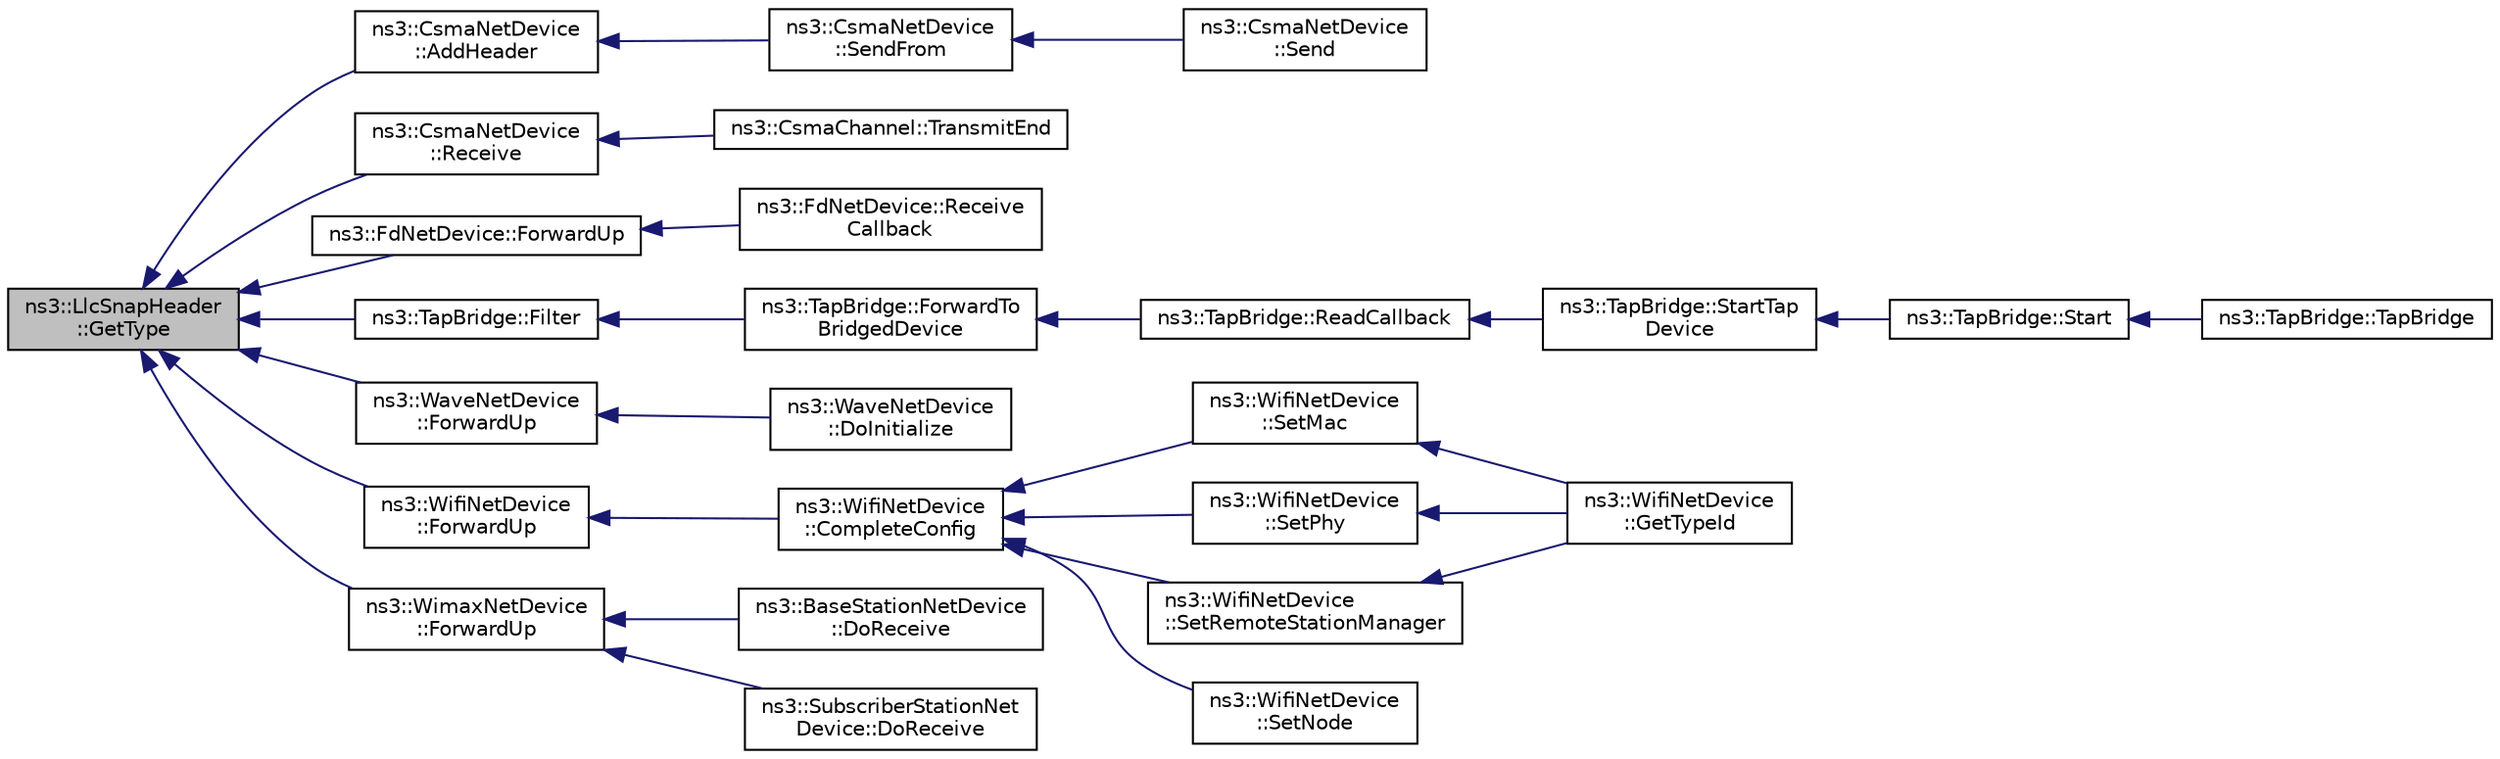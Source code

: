 digraph "ns3::LlcSnapHeader::GetType"
{
  edge [fontname="Helvetica",fontsize="10",labelfontname="Helvetica",labelfontsize="10"];
  node [fontname="Helvetica",fontsize="10",shape=record];
  rankdir="LR";
  Node1 [label="ns3::LlcSnapHeader\l::GetType",height=0.2,width=0.4,color="black", fillcolor="grey75", style="filled", fontcolor="black"];
  Node1 -> Node2 [dir="back",color="midnightblue",fontsize="10",style="solid"];
  Node2 [label="ns3::CsmaNetDevice\l::AddHeader",height=0.2,width=0.4,color="black", fillcolor="white", style="filled",URL="$d4/df2/classns3_1_1CsmaNetDevice.html#a736bf6ce5851ace677f8fc693a92855c"];
  Node2 -> Node3 [dir="back",color="midnightblue",fontsize="10",style="solid"];
  Node3 [label="ns3::CsmaNetDevice\l::SendFrom",height=0.2,width=0.4,color="black", fillcolor="white", style="filled",URL="$d4/df2/classns3_1_1CsmaNetDevice.html#ad7cb5da0e3fb59bd1670c8fa0af4b775"];
  Node3 -> Node4 [dir="back",color="midnightblue",fontsize="10",style="solid"];
  Node4 [label="ns3::CsmaNetDevice\l::Send",height=0.2,width=0.4,color="black", fillcolor="white", style="filled",URL="$d4/df2/classns3_1_1CsmaNetDevice.html#a6d3d0c60f8a2d60fbe006248bb6b119d"];
  Node1 -> Node5 [dir="back",color="midnightblue",fontsize="10",style="solid"];
  Node5 [label="ns3::CsmaNetDevice\l::Receive",height=0.2,width=0.4,color="black", fillcolor="white", style="filled",URL="$d4/df2/classns3_1_1CsmaNetDevice.html#a640e48cd26f676994e0d76b5f34a5367"];
  Node5 -> Node6 [dir="back",color="midnightblue",fontsize="10",style="solid"];
  Node6 [label="ns3::CsmaChannel::TransmitEnd",height=0.2,width=0.4,color="black", fillcolor="white", style="filled",URL="$de/d86/classns3_1_1CsmaChannel.html#a720272c5f63d9bdd32d7ca43925ee6d2",tooltip="Indicates that the net device has finished transmitting the packet over the channel. "];
  Node1 -> Node7 [dir="back",color="midnightblue",fontsize="10",style="solid"];
  Node7 [label="ns3::FdNetDevice::ForwardUp",height=0.2,width=0.4,color="black", fillcolor="white", style="filled",URL="$d1/d50/classns3_1_1FdNetDevice.html#a7fd80498ff2e6f9fd91f0f5db3c5dbd5"];
  Node7 -> Node8 [dir="back",color="midnightblue",fontsize="10",style="solid"];
  Node8 [label="ns3::FdNetDevice::Receive\lCallback",height=0.2,width=0.4,color="black", fillcolor="white", style="filled",URL="$d1/d50/classns3_1_1FdNetDevice.html#a65d669a9883c299c5527bbe0b9f33aef"];
  Node1 -> Node9 [dir="back",color="midnightblue",fontsize="10",style="solid"];
  Node9 [label="ns3::TapBridge::Filter",height=0.2,width=0.4,color="black", fillcolor="white", style="filled",URL="$d3/d97/classns3_1_1TapBridge.html#aa141455ff96593217dcffd47d7bc48d0"];
  Node9 -> Node10 [dir="back",color="midnightblue",fontsize="10",style="solid"];
  Node10 [label="ns3::TapBridge::ForwardTo\lBridgedDevice",height=0.2,width=0.4,color="black", fillcolor="white", style="filled",URL="$d3/d97/classns3_1_1TapBridge.html#ab4390af3653278cc4ea265d3c7f4de15"];
  Node10 -> Node11 [dir="back",color="midnightblue",fontsize="10",style="solid"];
  Node11 [label="ns3::TapBridge::ReadCallback",height=0.2,width=0.4,color="black", fillcolor="white", style="filled",URL="$d3/d97/classns3_1_1TapBridge.html#a8cf7414db717096f2b3a2a0e7026ed8f"];
  Node11 -> Node12 [dir="back",color="midnightblue",fontsize="10",style="solid"];
  Node12 [label="ns3::TapBridge::StartTap\lDevice",height=0.2,width=0.4,color="black", fillcolor="white", style="filled",URL="$d3/d97/classns3_1_1TapBridge.html#a15e7ac0069167eb1e1d63b3cefe86002"];
  Node12 -> Node13 [dir="back",color="midnightblue",fontsize="10",style="solid"];
  Node13 [label="ns3::TapBridge::Start",height=0.2,width=0.4,color="black", fillcolor="white", style="filled",URL="$d3/d97/classns3_1_1TapBridge.html#a729662b8454d1c8202add94ebf389bb9",tooltip="Set a start time for the device. "];
  Node13 -> Node14 [dir="back",color="midnightblue",fontsize="10",style="solid"];
  Node14 [label="ns3::TapBridge::TapBridge",height=0.2,width=0.4,color="black", fillcolor="white", style="filled",URL="$d3/d97/classns3_1_1TapBridge.html#a59285065e82d8ba63306846fc4082f4b"];
  Node1 -> Node15 [dir="back",color="midnightblue",fontsize="10",style="solid"];
  Node15 [label="ns3::WaveNetDevice\l::ForwardUp",height=0.2,width=0.4,color="black", fillcolor="white", style="filled",URL="$d4/d1c/classns3_1_1WaveNetDevice.html#aa6dacd06c56a1796db12966008605edb"];
  Node15 -> Node16 [dir="back",color="midnightblue",fontsize="10",style="solid"];
  Node16 [label="ns3::WaveNetDevice\l::DoInitialize",height=0.2,width=0.4,color="black", fillcolor="white", style="filled",URL="$d4/d1c/classns3_1_1WaveNetDevice.html#af81a8cce97f26cfc0bfdad5e13fe4777"];
  Node1 -> Node17 [dir="back",color="midnightblue",fontsize="10",style="solid"];
  Node17 [label="ns3::WifiNetDevice\l::ForwardUp",height=0.2,width=0.4,color="black", fillcolor="white", style="filled",URL="$df/d58/classns3_1_1WifiNetDevice.html#a6a7b95ac786df55392a0e8dc624b75bf"];
  Node17 -> Node18 [dir="back",color="midnightblue",fontsize="10",style="solid"];
  Node18 [label="ns3::WifiNetDevice\l::CompleteConfig",height=0.2,width=0.4,color="black", fillcolor="white", style="filled",URL="$df/d58/classns3_1_1WifiNetDevice.html#a8cb2f1a2be048d6a5384f688934463e5"];
  Node18 -> Node19 [dir="back",color="midnightblue",fontsize="10",style="solid"];
  Node19 [label="ns3::WifiNetDevice\l::SetMac",height=0.2,width=0.4,color="black", fillcolor="white", style="filled",URL="$df/d58/classns3_1_1WifiNetDevice.html#aabe7ae9cc468ac1702ee1abea1294828"];
  Node19 -> Node20 [dir="back",color="midnightblue",fontsize="10",style="solid"];
  Node20 [label="ns3::WifiNetDevice\l::GetTypeId",height=0.2,width=0.4,color="black", fillcolor="white", style="filled",URL="$df/d58/classns3_1_1WifiNetDevice.html#a94194d4a4f27318dd13627ab9d8a2bce",tooltip="Get the type ID. "];
  Node18 -> Node21 [dir="back",color="midnightblue",fontsize="10",style="solid"];
  Node21 [label="ns3::WifiNetDevice\l::SetPhy",height=0.2,width=0.4,color="black", fillcolor="white", style="filled",URL="$df/d58/classns3_1_1WifiNetDevice.html#a8bce2115a297537267a08769234da342"];
  Node21 -> Node20 [dir="back",color="midnightblue",fontsize="10",style="solid"];
  Node18 -> Node22 [dir="back",color="midnightblue",fontsize="10",style="solid"];
  Node22 [label="ns3::WifiNetDevice\l::SetRemoteStationManager",height=0.2,width=0.4,color="black", fillcolor="white", style="filled",URL="$df/d58/classns3_1_1WifiNetDevice.html#a63d2f4ecc22fa5cac45585fcc3569d03"];
  Node22 -> Node20 [dir="back",color="midnightblue",fontsize="10",style="solid"];
  Node18 -> Node23 [dir="back",color="midnightblue",fontsize="10",style="solid"];
  Node23 [label="ns3::WifiNetDevice\l::SetNode",height=0.2,width=0.4,color="black", fillcolor="white", style="filled",URL="$df/d58/classns3_1_1WifiNetDevice.html#ac8ee9ba01a7af99b7b79f11b3ecc287c"];
  Node1 -> Node24 [dir="back",color="midnightblue",fontsize="10",style="solid"];
  Node24 [label="ns3::WimaxNetDevice\l::ForwardUp",height=0.2,width=0.4,color="black", fillcolor="white", style="filled",URL="$dc/d52/classns3_1_1WimaxNetDevice.html#ae6d708e65981c36d43f075527b11eb8d"];
  Node24 -> Node25 [dir="back",color="midnightblue",fontsize="10",style="solid"];
  Node25 [label="ns3::BaseStationNetDevice\l::DoReceive",height=0.2,width=0.4,color="black", fillcolor="white", style="filled",URL="$dd/d73/classns3_1_1BaseStationNetDevice.html#a0a6bf3deb17ab1adde07a1ed62875067",tooltip="Receive packet. "];
  Node24 -> Node26 [dir="back",color="midnightblue",fontsize="10",style="solid"];
  Node26 [label="ns3::SubscriberStationNet\lDevice::DoReceive",height=0.2,width=0.4,color="black", fillcolor="white", style="filled",URL="$d4/de5/classns3_1_1SubscriberStationNetDevice.html#a2cdd421837891adea005eb7cde668a1f"];
}
